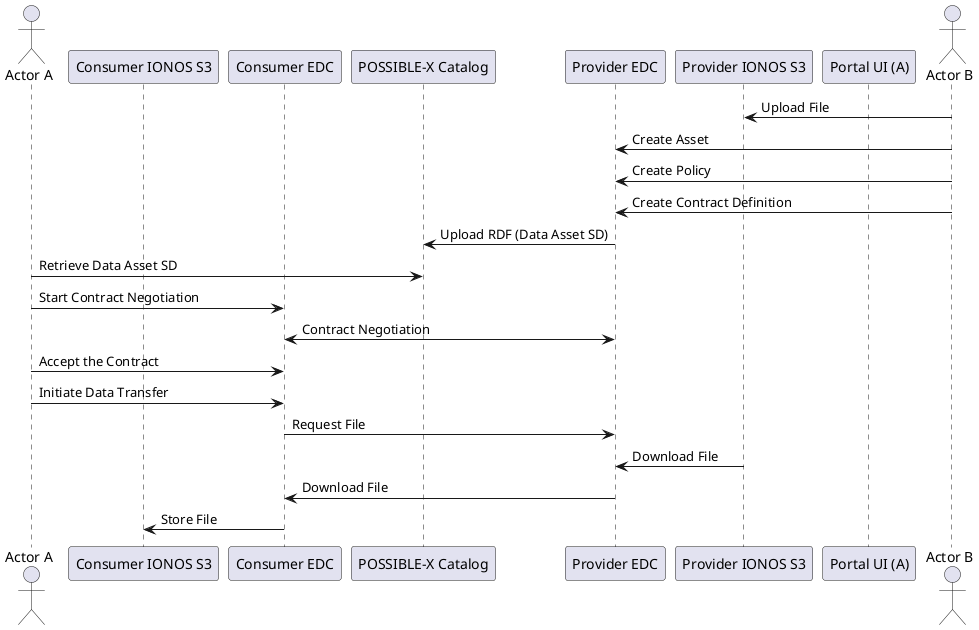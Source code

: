 @startuml edc-possible-x-catalog-integration

actor "Actor A" as ActorA

participant "Portal UI (A)" as PortalUI
participant "Consumer IONOS S3" as ConsumerIONOSS3
participant "Consumer EDC" as ConsumerEDC
participant "POSSIBLE-X Catalog" as PossibleXCatalog

participant "Provider EDC" as ProviderEDC
participant "Provider IONOS S3" as ProviderIONOSS3
participant "Portal UI (B)" as PortalUI

actor "Actor B" as ActorB


ActorB -> ProviderIONOSS3 : Upload File
ActorB -> ProviderEDC : Create Asset
ActorB -> ProviderEDC : Create Policy
ActorB -> ProviderEDC : Create Contract Definition
ProviderEDC -> PossibleXCatalog : Upload RDF (Data Asset SD)
ActorA -> PossibleXCatalog : Retrieve Data Asset SD
ActorA -> ConsumerEDC : Start Contract Negotiation
ConsumerEDC <-> ProviderEDC : Contract Negotiation
ActorA -> ConsumerEDC : Accept the Contract
ActorA -> ConsumerEDC : Initiate Data Transfer
ConsumerEDC -> ProviderEDC : Request File
ProviderIONOSS3 -> ProviderEDC : Download File
ProviderEDC -> ConsumerEDC : Download File
ConsumerEDC -> ConsumerIONOSS3 : Store File



@enduml
